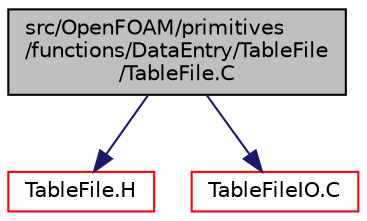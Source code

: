 digraph "src/OpenFOAM/primitives/functions/DataEntry/TableFile/TableFile.C"
{
  bgcolor="transparent";
  edge [fontname="Helvetica",fontsize="10",labelfontname="Helvetica",labelfontsize="10"];
  node [fontname="Helvetica",fontsize="10",shape=record];
  Node1 [label="src/OpenFOAM/primitives\l/functions/DataEntry/TableFile\l/TableFile.C",height=0.2,width=0.4,color="black", fillcolor="grey75", style="filled", fontcolor="black"];
  Node1 -> Node2 [color="midnightblue",fontsize="10",style="solid",fontname="Helvetica"];
  Node2 [label="TableFile.H",height=0.2,width=0.4,color="red",URL="$a08849.html"];
  Node1 -> Node3 [color="midnightblue",fontsize="10",style="solid",fontname="Helvetica"];
  Node3 [label="TableFileIO.C",height=0.2,width=0.4,color="red",URL="$a08850.html"];
}
